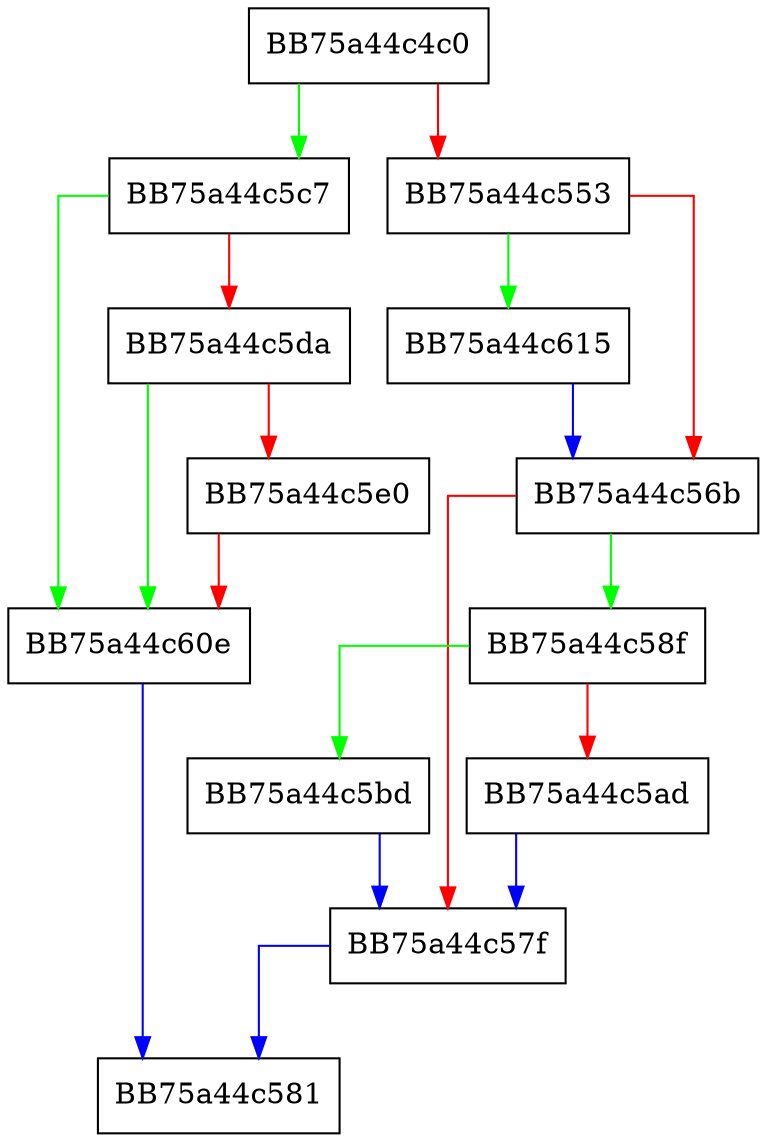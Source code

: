 digraph LoadLibraryW {
  node [shape="box"];
  graph [splines=ortho];
  BB75a44c4c0 -> BB75a44c5c7 [color="green"];
  BB75a44c4c0 -> BB75a44c553 [color="red"];
  BB75a44c553 -> BB75a44c615 [color="green"];
  BB75a44c553 -> BB75a44c56b [color="red"];
  BB75a44c56b -> BB75a44c58f [color="green"];
  BB75a44c56b -> BB75a44c57f [color="red"];
  BB75a44c57f -> BB75a44c581 [color="blue"];
  BB75a44c58f -> BB75a44c5bd [color="green"];
  BB75a44c58f -> BB75a44c5ad [color="red"];
  BB75a44c5ad -> BB75a44c57f [color="blue"];
  BB75a44c5bd -> BB75a44c57f [color="blue"];
  BB75a44c5c7 -> BB75a44c60e [color="green"];
  BB75a44c5c7 -> BB75a44c5da [color="red"];
  BB75a44c5da -> BB75a44c60e [color="green"];
  BB75a44c5da -> BB75a44c5e0 [color="red"];
  BB75a44c5e0 -> BB75a44c60e [color="red"];
  BB75a44c60e -> BB75a44c581 [color="blue"];
  BB75a44c615 -> BB75a44c56b [color="blue"];
}